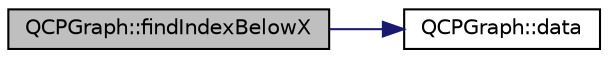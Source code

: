 digraph "QCPGraph::findIndexBelowX"
{
 // LATEX_PDF_SIZE
  edge [fontname="Helvetica",fontsize="10",labelfontname="Helvetica",labelfontsize="10"];
  node [fontname="Helvetica",fontsize="10",shape=record];
  rankdir="LR";
  Node1 [label="QCPGraph::findIndexBelowX",height=0.2,width=0.4,color="black", fillcolor="grey75", style="filled", fontcolor="black",tooltip=" "];
  Node1 -> Node2 [color="midnightblue",fontsize="10",style="solid",fontname="Helvetica"];
  Node2 [label="QCPGraph::data",height=0.2,width=0.4,color="black", fillcolor="white", style="filled",URL="$classQCPGraph.html#a141aa31a1f19bbd0ce60f55eaeb9ea60",tooltip=" "];
}
